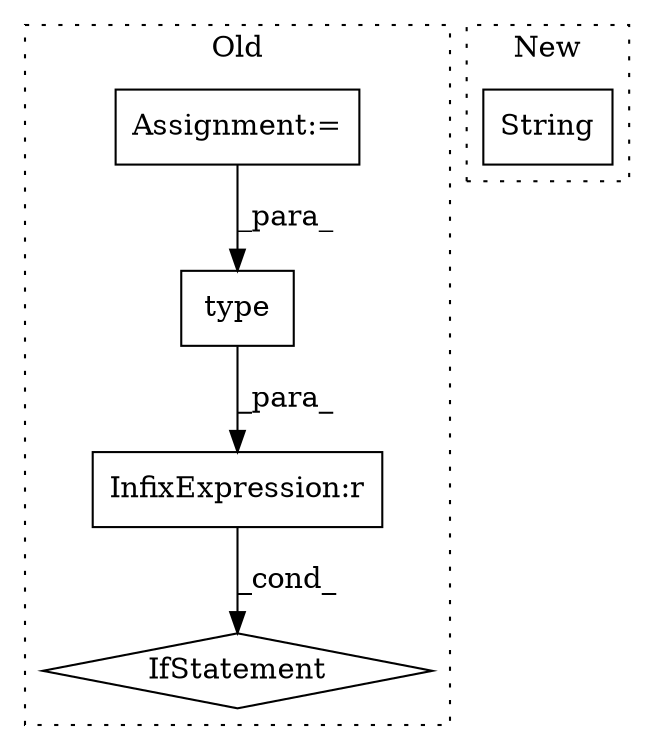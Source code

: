 digraph G {
subgraph cluster0 {
1 [label="type" a="32" s="2174,2185" l="5,1" shape="box"];
3 [label="InfixExpression:r" a="27" s="2199" l="4" shape="box"];
4 [label="IfStatement" a="25" s="2159,2208" l="4,2" shape="diamond"];
5 [label="Assignment:=" a="7" s="2135" l="1" shape="box"];
label = "Old";
style="dotted";
}
subgraph cluster1 {
2 [label="String" a="32" s="2267,2401" l="7,1" shape="box"];
label = "New";
style="dotted";
}
1 -> 3 [label="_para_"];
3 -> 4 [label="_cond_"];
5 -> 1 [label="_para_"];
}